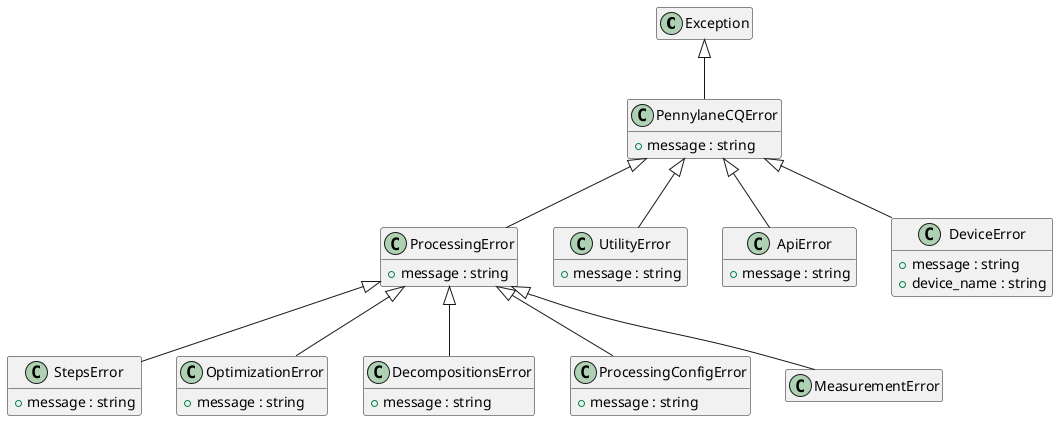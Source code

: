 @startuml

hide empty members

class Exception{}
class PennylaneCQError
{
+ message : string
}
class StepsError
{
+message : string
}
class OptimizationError
{
+message : string
}
class DecompositionsError
{
+message : string
}
class ProcessingConfigError
{
+message : string
}
class ProcessingError
{
+message : string
}
class UtilityError
{
+message : string
}
class ApiError
{
    +message : string
}
class DeviceError
{
    +message : string
    +device_name : string
}
Exception <|-- PennylaneCQError
PennylaneCQError <|-- DeviceError
PennylaneCQError <|-- UtilityError
PennylaneCQError <|-- ProcessingError 
ProcessingError <|-- StepsError
ProcessingError <|-- MeasurementError
ProcessingError <|-- OptimizationError
ProcessingError <|-- DecompositionsError
ProcessingError <|-- ProcessingConfigError
PennylaneCQError <|-- ApiError
@enduml
